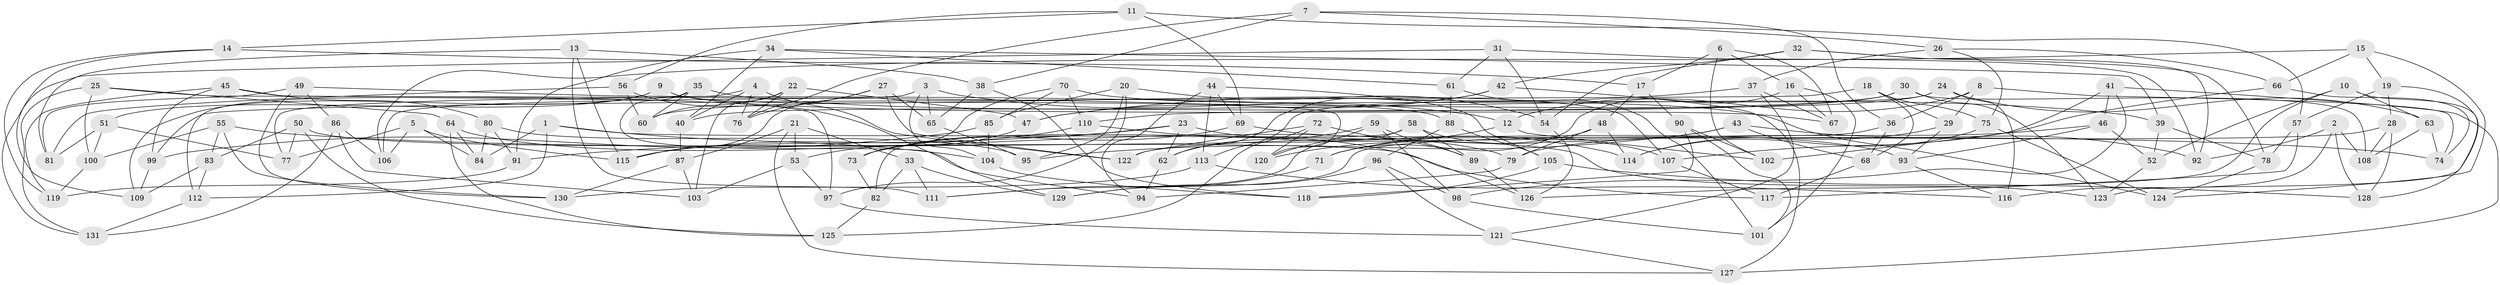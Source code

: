 // coarse degree distribution, {6: 0.28205128205128205, 8: 0.10256410256410256, 4: 0.5384615384615384, 5: 0.01282051282051282, 12: 0.01282051282051282, 7: 0.02564102564102564, 10: 0.01282051282051282, 9: 0.01282051282051282}
// Generated by graph-tools (version 1.1) at 2025/20/03/04/25 18:20:33]
// undirected, 131 vertices, 262 edges
graph export_dot {
graph [start="1"]
  node [color=gray90,style=filled];
  1;
  2;
  3;
  4;
  5;
  6;
  7;
  8;
  9;
  10;
  11;
  12;
  13;
  14;
  15;
  16;
  17;
  18;
  19;
  20;
  21;
  22;
  23;
  24;
  25;
  26;
  27;
  28;
  29;
  30;
  31;
  32;
  33;
  34;
  35;
  36;
  37;
  38;
  39;
  40;
  41;
  42;
  43;
  44;
  45;
  46;
  47;
  48;
  49;
  50;
  51;
  52;
  53;
  54;
  55;
  56;
  57;
  58;
  59;
  60;
  61;
  62;
  63;
  64;
  65;
  66;
  67;
  68;
  69;
  70;
  71;
  72;
  73;
  74;
  75;
  76;
  77;
  78;
  79;
  80;
  81;
  82;
  83;
  84;
  85;
  86;
  87;
  88;
  89;
  90;
  91;
  92;
  93;
  94;
  95;
  96;
  97;
  98;
  99;
  100;
  101;
  102;
  103;
  104;
  105;
  106;
  107;
  108;
  109;
  110;
  111;
  112;
  113;
  114;
  115;
  116;
  117;
  118;
  119;
  120;
  121;
  122;
  123;
  124;
  125;
  126;
  127;
  128;
  129;
  130;
  131;
  1 -- 123;
  1 -- 112;
  1 -- 84;
  1 -- 104;
  2 -- 128;
  2 -- 116;
  2 -- 92;
  2 -- 108;
  3 -- 104;
  3 -- 65;
  3 -- 12;
  3 -- 106;
  4 -- 40;
  4 -- 77;
  4 -- 76;
  4 -- 122;
  5 -- 77;
  5 -- 106;
  5 -- 84;
  5 -- 115;
  6 -- 102;
  6 -- 17;
  6 -- 16;
  6 -- 67;
  7 -- 38;
  7 -- 76;
  7 -- 26;
  7 -- 36;
  8 -- 12;
  8 -- 29;
  8 -- 36;
  8 -- 74;
  9 -- 67;
  9 -- 107;
  9 -- 109;
  9 -- 51;
  10 -- 128;
  10 -- 63;
  10 -- 126;
  10 -- 52;
  11 -- 14;
  11 -- 69;
  11 -- 56;
  11 -- 57;
  12 -- 102;
  12 -- 120;
  13 -- 115;
  13 -- 111;
  13 -- 81;
  13 -- 38;
  14 -- 109;
  14 -- 17;
  14 -- 119;
  15 -- 106;
  15 -- 19;
  15 -- 66;
  15 -- 124;
  16 -- 101;
  16 -- 67;
  16 -- 71;
  17 -- 90;
  17 -- 48;
  18 -- 68;
  18 -- 75;
  18 -- 29;
  18 -- 99;
  19 -- 123;
  19 -- 28;
  19 -- 57;
  20 -- 97;
  20 -- 85;
  20 -- 95;
  20 -- 54;
  21 -- 33;
  21 -- 127;
  21 -- 87;
  21 -- 53;
  22 -- 60;
  22 -- 47;
  22 -- 103;
  22 -- 76;
  23 -- 91;
  23 -- 114;
  23 -- 73;
  23 -- 62;
  24 -- 116;
  24 -- 113;
  24 -- 63;
  24 -- 60;
  25 -- 97;
  25 -- 64;
  25 -- 100;
  25 -- 131;
  26 -- 75;
  26 -- 66;
  26 -- 37;
  27 -- 122;
  27 -- 65;
  27 -- 76;
  27 -- 115;
  28 -- 128;
  28 -- 122;
  28 -- 108;
  29 -- 114;
  29 -- 93;
  30 -- 110;
  30 -- 108;
  30 -- 40;
  30 -- 123;
  31 -- 54;
  31 -- 131;
  31 -- 61;
  31 -- 92;
  32 -- 42;
  32 -- 78;
  32 -- 54;
  32 -- 92;
  33 -- 111;
  33 -- 129;
  33 -- 82;
  34 -- 39;
  34 -- 91;
  34 -- 61;
  34 -- 40;
  35 -- 60;
  35 -- 112;
  35 -- 129;
  35 -- 39;
  36 -- 68;
  36 -- 129;
  37 -- 67;
  37 -- 47;
  37 -- 121;
  38 -- 118;
  38 -- 65;
  39 -- 52;
  39 -- 78;
  40 -- 87;
  41 -- 46;
  41 -- 127;
  41 -- 102;
  41 -- 98;
  42 -- 62;
  42 -- 127;
  42 -- 47;
  43 -- 95;
  43 -- 71;
  43 -- 92;
  43 -- 68;
  44 -- 94;
  44 -- 69;
  44 -- 105;
  44 -- 113;
  45 -- 80;
  45 -- 120;
  45 -- 119;
  45 -- 99;
  46 -- 52;
  46 -- 79;
  46 -- 93;
  47 -- 53;
  48 -- 114;
  48 -- 71;
  48 -- 79;
  49 -- 86;
  49 -- 130;
  49 -- 81;
  49 -- 88;
  50 -- 77;
  50 -- 117;
  50 -- 83;
  50 -- 125;
  51 -- 77;
  51 -- 100;
  51 -- 81;
  52 -- 123;
  53 -- 97;
  53 -- 103;
  54 -- 126;
  55 -- 74;
  55 -- 83;
  55 -- 130;
  55 -- 100;
  56 -- 81;
  56 -- 60;
  56 -- 94;
  57 -- 117;
  57 -- 78;
  58 -- 111;
  58 -- 89;
  58 -- 107;
  58 -- 82;
  59 -- 62;
  59 -- 120;
  59 -- 89;
  59 -- 98;
  61 -- 88;
  61 -- 101;
  62 -- 94;
  63 -- 74;
  63 -- 108;
  64 -- 79;
  64 -- 125;
  64 -- 84;
  65 -- 95;
  66 -- 74;
  66 -- 107;
  68 -- 117;
  69 -- 93;
  69 -- 73;
  70 -- 73;
  70 -- 124;
  70 -- 110;
  70 -- 85;
  71 -- 111;
  72 -- 125;
  72 -- 122;
  72 -- 120;
  72 -- 89;
  73 -- 82;
  75 -- 114;
  75 -- 124;
  78 -- 124;
  79 -- 94;
  80 -- 91;
  80 -- 84;
  80 -- 95;
  82 -- 125;
  83 -- 112;
  83 -- 109;
  85 -- 104;
  85 -- 99;
  86 -- 131;
  86 -- 106;
  86 -- 103;
  87 -- 103;
  87 -- 130;
  88 -- 96;
  88 -- 105;
  89 -- 126;
  90 -- 118;
  90 -- 101;
  90 -- 102;
  91 -- 119;
  93 -- 116;
  96 -- 121;
  96 -- 98;
  96 -- 129;
  97 -- 121;
  98 -- 101;
  99 -- 109;
  100 -- 119;
  104 -- 118;
  105 -- 118;
  105 -- 128;
  107 -- 117;
  110 -- 115;
  110 -- 126;
  112 -- 131;
  113 -- 116;
  113 -- 130;
  121 -- 127;
}
